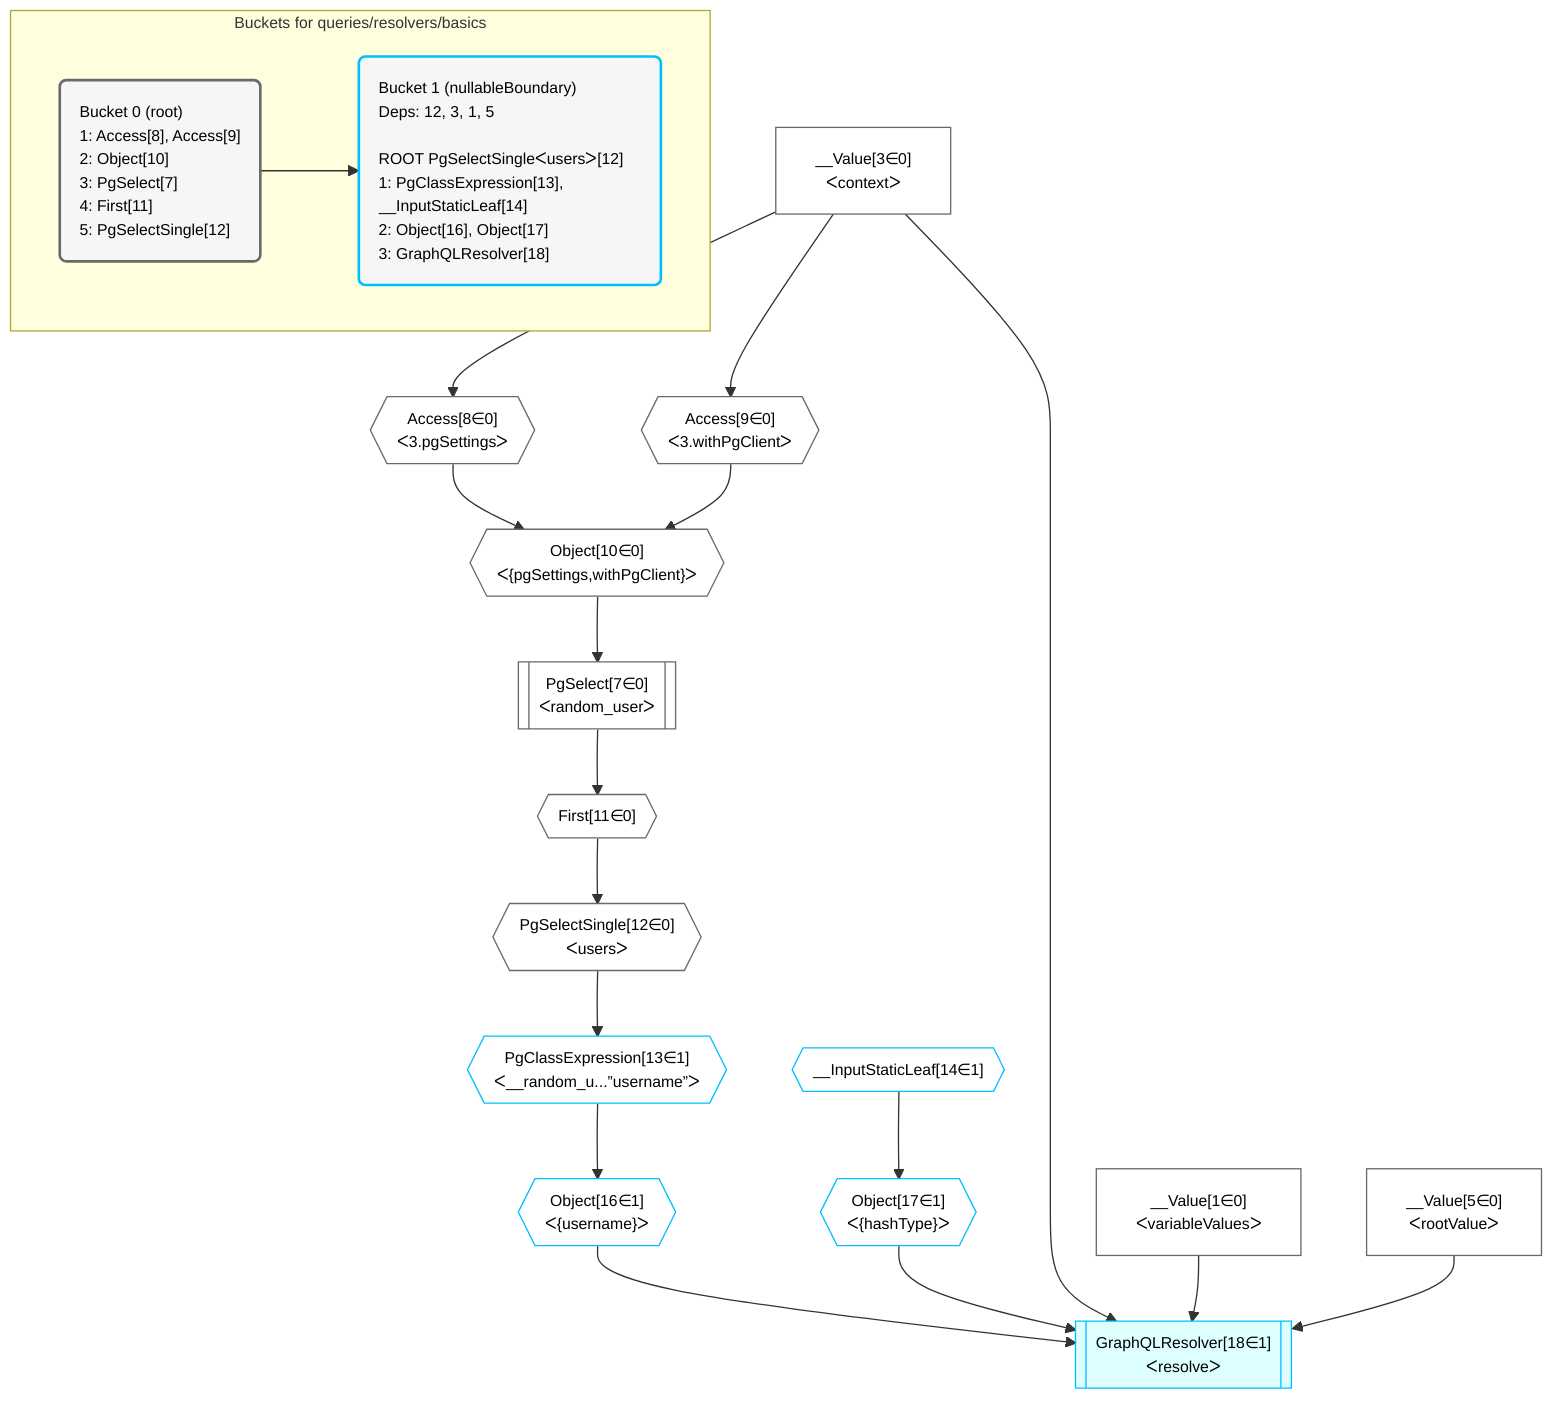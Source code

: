 %%{init: {'themeVariables': { 'fontSize': '12px'}}}%%
graph TD
    classDef path fill:#eee,stroke:#000,color:#000
    classDef plan fill:#fff,stroke-width:1px,color:#000
    classDef itemplan fill:#fff,stroke-width:2px,color:#000
    classDef unbatchedplan fill:#dff,stroke-width:1px,color:#000
    classDef sideeffectplan fill:#fcc,stroke-width:2px,color:#000
    classDef bucket fill:#f6f6f6,color:#000,stroke-width:2px,text-align:left


    %% define steps
    __Value1["__Value[1∈0]<br />ᐸvariableValuesᐳ"]:::plan
    __Value3["__Value[3∈0]<br />ᐸcontextᐳ"]:::plan
    __Value5["__Value[5∈0]<br />ᐸrootValueᐳ"]:::plan
    Access8{{"Access[8∈0]<br />ᐸ3.pgSettingsᐳ"}}:::plan
    Access9{{"Access[9∈0]<br />ᐸ3.withPgClientᐳ"}}:::plan
    Object10{{"Object[10∈0]<br />ᐸ{pgSettings,withPgClient}ᐳ"}}:::plan
    PgSelect7[["PgSelect[7∈0]<br />ᐸrandom_userᐳ"]]:::plan
    First11{{"First[11∈0]"}}:::plan
    PgSelectSingle12{{"PgSelectSingle[12∈0]<br />ᐸusersᐳ"}}:::plan
    PgClassExpression13{{"PgClassExpression[13∈1]<br />ᐸ__random_u...”username”ᐳ"}}:::plan
    __InputStaticLeaf14{{"__InputStaticLeaf[14∈1]"}}:::plan
    Object16{{"Object[16∈1]<br />ᐸ{username}ᐳ"}}:::plan
    Object17{{"Object[17∈1]<br />ᐸ{hashType}ᐳ"}}:::plan
    GraphQLResolver18[["GraphQLResolver[18∈1]<br />ᐸresolveᐳ"]]:::unbatchedplan

    %% plan dependencies
    __Value3 --> Access8
    __Value3 --> Access9
    Access8 & Access9 --> Object10
    Object10 --> PgSelect7
    PgSelect7 --> First11
    First11 --> PgSelectSingle12
    PgSelectSingle12 --> PgClassExpression13
    PgClassExpression13 --> Object16
    __InputStaticLeaf14 --> Object17
    Object16 & Object17 & __Value3 & __Value1 & __Value5 --> GraphQLResolver18

    subgraph "Buckets for queries/resolvers/basics"
    Bucket0("Bucket 0 (root)<br />1: Access[8], Access[9]<br />2: Object[10]<br />3: PgSelect[7]<br />4: First[11]<br />5: PgSelectSingle[12]"):::bucket
    classDef bucket0 stroke:#696969
    class Bucket0,__Value1,__Value3,__Value5,PgSelect7,Access8,Access9,Object10,First11,PgSelectSingle12 bucket0
    Bucket1("Bucket 1 (nullableBoundary)<br />Deps: 12, 3, 1, 5<br /><br />ROOT PgSelectSingleᐸusersᐳ[12]<br />1: PgClassExpression[13], __InputStaticLeaf[14]<br />2: Object[16], Object[17]<br />3: GraphQLResolver[18]"):::bucket
    classDef bucket1 stroke:#00bfff
    class Bucket1,PgClassExpression13,__InputStaticLeaf14,Object16,Object17,GraphQLResolver18 bucket1
    Bucket0 --> Bucket1
    end